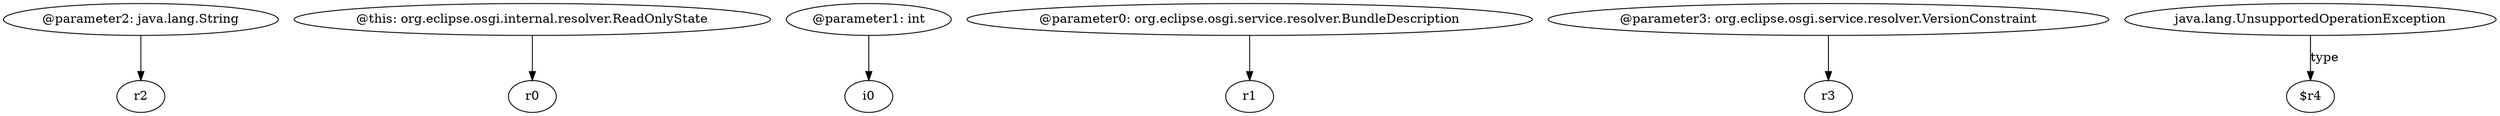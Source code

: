 digraph g {
0[label="@parameter2: java.lang.String"]
1[label="r2"]
0->1[label=""]
2[label="@this: org.eclipse.osgi.internal.resolver.ReadOnlyState"]
3[label="r0"]
2->3[label=""]
4[label="@parameter1: int"]
5[label="i0"]
4->5[label=""]
6[label="@parameter0: org.eclipse.osgi.service.resolver.BundleDescription"]
7[label="r1"]
6->7[label=""]
8[label="@parameter3: org.eclipse.osgi.service.resolver.VersionConstraint"]
9[label="r3"]
8->9[label=""]
10[label="java.lang.UnsupportedOperationException"]
11[label="$r4"]
10->11[label="type"]
}